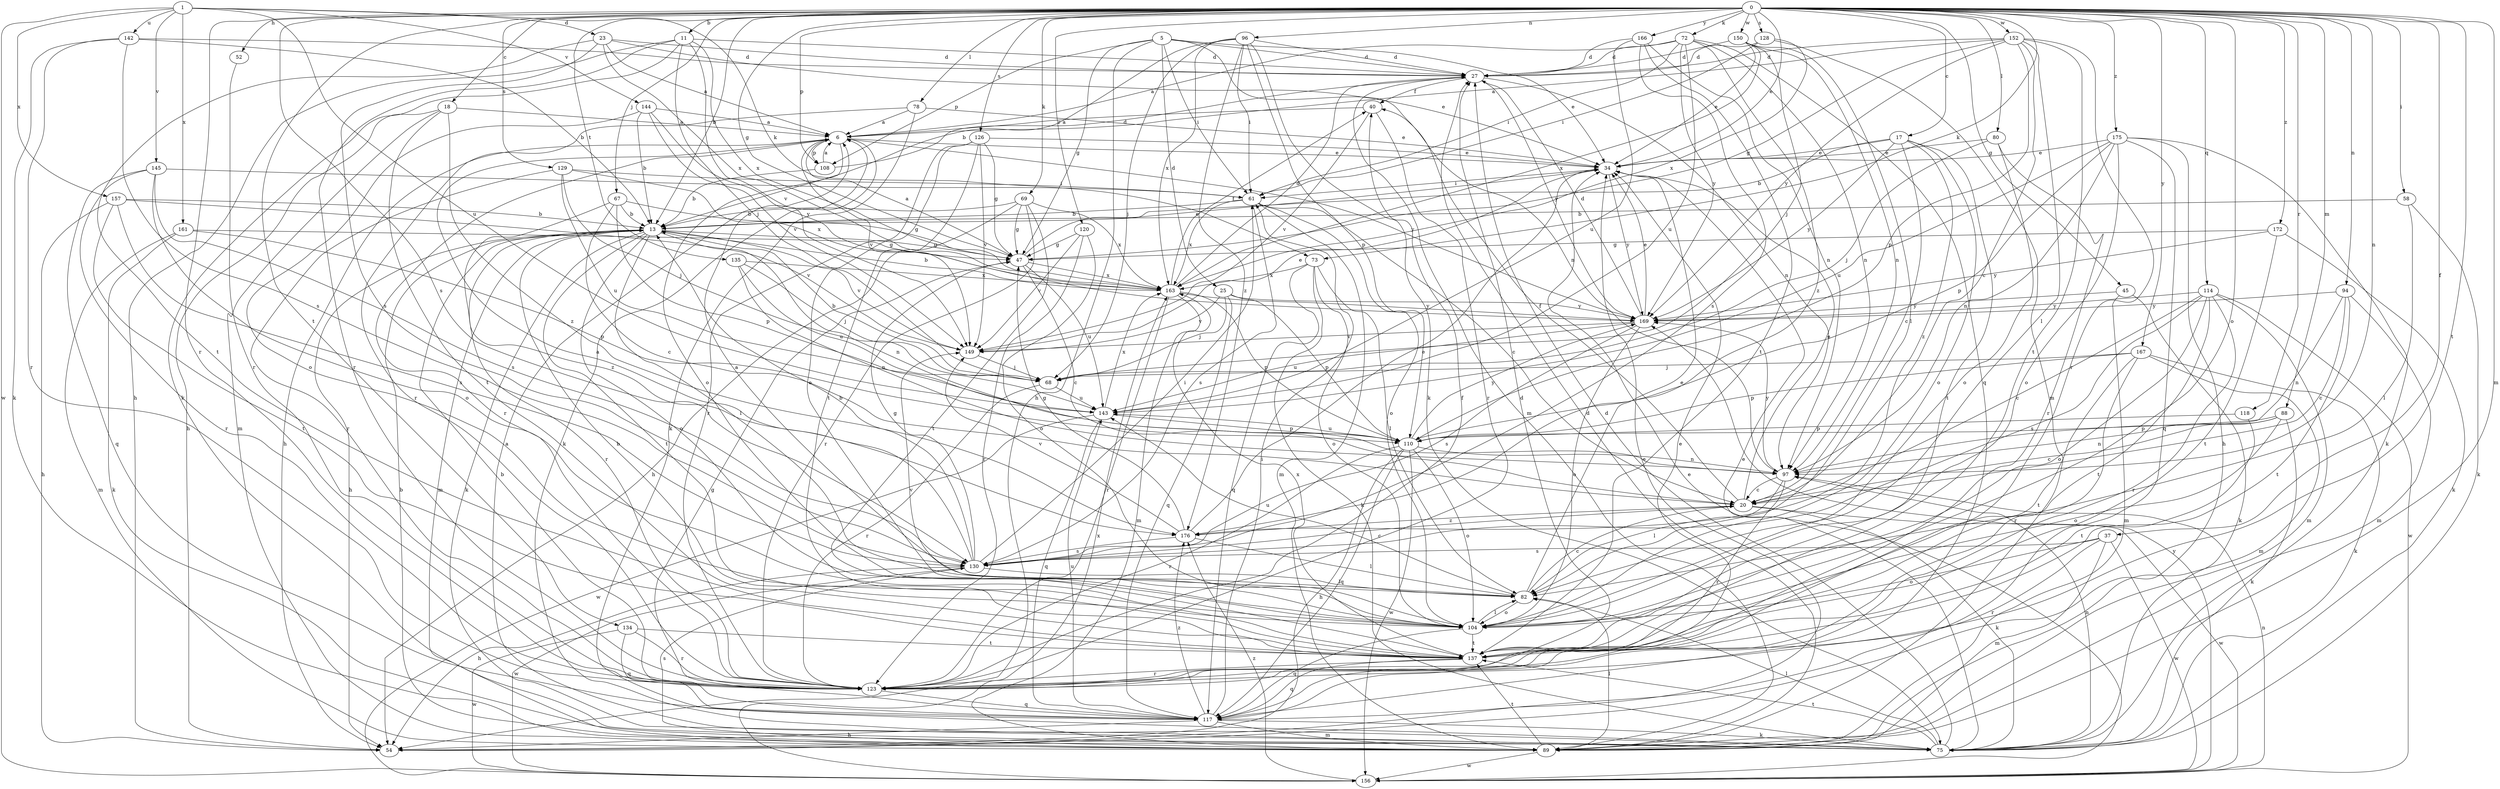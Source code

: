 strict digraph  {
0;
1;
5;
6;
11;
13;
17;
18;
20;
23;
25;
27;
34;
37;
40;
45;
47;
52;
54;
58;
61;
67;
68;
69;
72;
73;
75;
78;
80;
82;
88;
89;
94;
96;
97;
104;
108;
110;
114;
117;
118;
120;
123;
126;
128;
129;
130;
134;
135;
137;
142;
143;
144;
145;
149;
150;
152;
156;
157;
161;
163;
166;
167;
169;
172;
175;
176;
0 -> 11  [label=b];
0 -> 13  [label=b];
0 -> 17  [label=c];
0 -> 18  [label=c];
0 -> 34  [label=e];
0 -> 37  [label=f];
0 -> 45  [label=g];
0 -> 47  [label=g];
0 -> 52  [label=h];
0 -> 58  [label=i];
0 -> 67  [label=j];
0 -> 69  [label=k];
0 -> 72  [label=k];
0 -> 73  [label=k];
0 -> 78  [label=l];
0 -> 80  [label=l];
0 -> 88  [label=m];
0 -> 89  [label=m];
0 -> 94  [label=n];
0 -> 96  [label=n];
0 -> 97  [label=n];
0 -> 104  [label=o];
0 -> 108  [label=p];
0 -> 114  [label=q];
0 -> 118  [label=r];
0 -> 120  [label=r];
0 -> 123  [label=r];
0 -> 126  [label=s];
0 -> 128  [label=s];
0 -> 129  [label=s];
0 -> 130  [label=s];
0 -> 134  [label=t];
0 -> 135  [label=t];
0 -> 137  [label=t];
0 -> 150  [label=w];
0 -> 152  [label=w];
0 -> 166  [label=y];
0 -> 167  [label=y];
0 -> 172  [label=z];
0 -> 175  [label=z];
1 -> 23  [label=d];
1 -> 73  [label=k];
1 -> 142  [label=u];
1 -> 143  [label=u];
1 -> 144  [label=v];
1 -> 145  [label=v];
1 -> 156  [label=w];
1 -> 157  [label=x];
1 -> 161  [label=x];
5 -> 25  [label=d];
5 -> 27  [label=d];
5 -> 34  [label=e];
5 -> 47  [label=g];
5 -> 54  [label=h];
5 -> 61  [label=i];
5 -> 97  [label=n];
5 -> 108  [label=p];
6 -> 34  [label=e];
6 -> 54  [label=h];
6 -> 75  [label=k];
6 -> 104  [label=o];
6 -> 108  [label=p];
6 -> 123  [label=r];
6 -> 149  [label=v];
6 -> 169  [label=y];
11 -> 27  [label=d];
11 -> 54  [label=h];
11 -> 68  [label=j];
11 -> 75  [label=k];
11 -> 123  [label=r];
11 -> 149  [label=v];
11 -> 163  [label=x];
13 -> 47  [label=g];
13 -> 54  [label=h];
13 -> 75  [label=k];
13 -> 82  [label=l];
13 -> 89  [label=m];
13 -> 97  [label=n];
13 -> 104  [label=o];
13 -> 123  [label=r];
13 -> 137  [label=t];
13 -> 149  [label=v];
17 -> 13  [label=b];
17 -> 20  [label=c];
17 -> 34  [label=e];
17 -> 104  [label=o];
17 -> 137  [label=t];
17 -> 169  [label=y];
17 -> 176  [label=z];
18 -> 6  [label=a];
18 -> 54  [label=h];
18 -> 89  [label=m];
18 -> 137  [label=t];
18 -> 176  [label=z];
20 -> 34  [label=e];
20 -> 40  [label=f];
20 -> 75  [label=k];
20 -> 156  [label=w];
20 -> 176  [label=z];
23 -> 6  [label=a];
23 -> 27  [label=d];
23 -> 34  [label=e];
23 -> 130  [label=s];
23 -> 137  [label=t];
23 -> 163  [label=x];
25 -> 68  [label=j];
25 -> 110  [label=p];
25 -> 117  [label=q];
25 -> 149  [label=v];
25 -> 169  [label=y];
27 -> 40  [label=f];
27 -> 89  [label=m];
27 -> 97  [label=n];
27 -> 169  [label=y];
34 -> 61  [label=i];
34 -> 169  [label=y];
37 -> 89  [label=m];
37 -> 104  [label=o];
37 -> 123  [label=r];
37 -> 130  [label=s];
37 -> 156  [label=w];
40 -> 6  [label=a];
40 -> 123  [label=r];
40 -> 149  [label=v];
45 -> 75  [label=k];
45 -> 89  [label=m];
45 -> 169  [label=y];
47 -> 6  [label=a];
47 -> 20  [label=c];
47 -> 34  [label=e];
47 -> 143  [label=u];
47 -> 163  [label=x];
52 -> 123  [label=r];
54 -> 34  [label=e];
58 -> 13  [label=b];
58 -> 75  [label=k];
58 -> 82  [label=l];
61 -> 13  [label=b];
61 -> 20  [label=c];
61 -> 89  [label=m];
61 -> 104  [label=o];
61 -> 130  [label=s];
61 -> 163  [label=x];
67 -> 13  [label=b];
67 -> 20  [label=c];
67 -> 47  [label=g];
67 -> 110  [label=p];
67 -> 176  [label=z];
68 -> 13  [label=b];
68 -> 123  [label=r];
68 -> 143  [label=u];
69 -> 13  [label=b];
69 -> 47  [label=g];
69 -> 54  [label=h];
69 -> 123  [label=r];
69 -> 137  [label=t];
69 -> 163  [label=x];
72 -> 6  [label=a];
72 -> 27  [label=d];
72 -> 61  [label=i];
72 -> 97  [label=n];
72 -> 117  [label=q];
72 -> 143  [label=u];
72 -> 169  [label=y];
72 -> 176  [label=z];
73 -> 75  [label=k];
73 -> 82  [label=l];
73 -> 104  [label=o];
73 -> 117  [label=q];
73 -> 163  [label=x];
75 -> 6  [label=a];
75 -> 27  [label=d];
75 -> 34  [label=e];
75 -> 82  [label=l];
75 -> 97  [label=n];
75 -> 137  [label=t];
78 -> 6  [label=a];
78 -> 34  [label=e];
78 -> 75  [label=k];
78 -> 123  [label=r];
80 -> 34  [label=e];
80 -> 68  [label=j];
80 -> 104  [label=o];
80 -> 123  [label=r];
82 -> 6  [label=a];
82 -> 20  [label=c];
82 -> 34  [label=e];
82 -> 104  [label=o];
82 -> 143  [label=u];
88 -> 20  [label=c];
88 -> 75  [label=k];
88 -> 97  [label=n];
88 -> 104  [label=o];
88 -> 110  [label=p];
89 -> 13  [label=b];
89 -> 27  [label=d];
89 -> 82  [label=l];
89 -> 130  [label=s];
89 -> 137  [label=t];
89 -> 156  [label=w];
94 -> 20  [label=c];
94 -> 89  [label=m];
94 -> 97  [label=n];
94 -> 137  [label=t];
94 -> 169  [label=y];
96 -> 13  [label=b];
96 -> 27  [label=d];
96 -> 61  [label=i];
96 -> 68  [label=j];
96 -> 75  [label=k];
96 -> 110  [label=p];
96 -> 163  [label=x];
96 -> 176  [label=z];
97 -> 20  [label=c];
97 -> 82  [label=l];
97 -> 123  [label=r];
97 -> 169  [label=y];
104 -> 82  [label=l];
104 -> 117  [label=q];
104 -> 137  [label=t];
104 -> 149  [label=v];
108 -> 6  [label=a];
108 -> 13  [label=b];
108 -> 27  [label=d];
110 -> 54  [label=h];
110 -> 97  [label=n];
110 -> 104  [label=o];
110 -> 117  [label=q];
110 -> 123  [label=r];
110 -> 143  [label=u];
110 -> 156  [label=w];
110 -> 169  [label=y];
114 -> 20  [label=c];
114 -> 89  [label=m];
114 -> 104  [label=o];
114 -> 123  [label=r];
114 -> 130  [label=s];
114 -> 137  [label=t];
114 -> 156  [label=w];
114 -> 169  [label=y];
117 -> 13  [label=b];
117 -> 27  [label=d];
117 -> 34  [label=e];
117 -> 47  [label=g];
117 -> 54  [label=h];
117 -> 61  [label=i];
117 -> 75  [label=k];
117 -> 89  [label=m];
117 -> 143  [label=u];
117 -> 176  [label=z];
118 -> 110  [label=p];
118 -> 137  [label=t];
120 -> 47  [label=g];
120 -> 104  [label=o];
120 -> 123  [label=r];
120 -> 149  [label=v];
123 -> 40  [label=f];
123 -> 117  [label=q];
126 -> 34  [label=e];
126 -> 47  [label=g];
126 -> 104  [label=o];
126 -> 123  [label=r];
126 -> 137  [label=t];
126 -> 149  [label=v];
128 -> 27  [label=d];
128 -> 61  [label=i];
128 -> 89  [label=m];
128 -> 163  [label=x];
129 -> 61  [label=i];
129 -> 68  [label=j];
129 -> 123  [label=r];
129 -> 143  [label=u];
129 -> 163  [label=x];
130 -> 6  [label=a];
130 -> 13  [label=b];
130 -> 20  [label=c];
130 -> 47  [label=g];
130 -> 54  [label=h];
130 -> 61  [label=i];
130 -> 82  [label=l];
130 -> 156  [label=w];
134 -> 117  [label=q];
134 -> 123  [label=r];
134 -> 137  [label=t];
134 -> 156  [label=w];
135 -> 68  [label=j];
135 -> 97  [label=n];
135 -> 143  [label=u];
135 -> 163  [label=x];
137 -> 13  [label=b];
137 -> 117  [label=q];
137 -> 123  [label=r];
137 -> 163  [label=x];
142 -> 13  [label=b];
142 -> 27  [label=d];
142 -> 75  [label=k];
142 -> 123  [label=r];
142 -> 130  [label=s];
143 -> 110  [label=p];
143 -> 117  [label=q];
143 -> 156  [label=w];
143 -> 163  [label=x];
144 -> 6  [label=a];
144 -> 13  [label=b];
144 -> 104  [label=o];
144 -> 149  [label=v];
144 -> 169  [label=y];
145 -> 61  [label=i];
145 -> 104  [label=o];
145 -> 117  [label=q];
145 -> 123  [label=r];
145 -> 130  [label=s];
149 -> 34  [label=e];
149 -> 68  [label=j];
150 -> 27  [label=d];
150 -> 34  [label=e];
150 -> 68  [label=j];
150 -> 82  [label=l];
150 -> 97  [label=n];
150 -> 163  [label=x];
152 -> 6  [label=a];
152 -> 20  [label=c];
152 -> 27  [label=d];
152 -> 47  [label=g];
152 -> 82  [label=l];
152 -> 110  [label=p];
152 -> 123  [label=r];
152 -> 137  [label=t];
152 -> 169  [label=y];
156 -> 34  [label=e];
156 -> 97  [label=n];
156 -> 163  [label=x];
156 -> 169  [label=y];
156 -> 176  [label=z];
157 -> 13  [label=b];
157 -> 54  [label=h];
157 -> 130  [label=s];
157 -> 137  [label=t];
157 -> 149  [label=v];
161 -> 47  [label=g];
161 -> 75  [label=k];
161 -> 89  [label=m];
161 -> 110  [label=p];
163 -> 13  [label=b];
163 -> 27  [label=d];
163 -> 40  [label=f];
163 -> 89  [label=m];
163 -> 110  [label=p];
163 -> 123  [label=r];
163 -> 169  [label=y];
166 -> 27  [label=d];
166 -> 97  [label=n];
166 -> 130  [label=s];
166 -> 137  [label=t];
166 -> 143  [label=u];
167 -> 68  [label=j];
167 -> 75  [label=k];
167 -> 89  [label=m];
167 -> 110  [label=p];
167 -> 123  [label=r];
167 -> 137  [label=t];
169 -> 27  [label=d];
169 -> 34  [label=e];
169 -> 104  [label=o];
169 -> 130  [label=s];
169 -> 143  [label=u];
169 -> 149  [label=v];
172 -> 47  [label=g];
172 -> 75  [label=k];
172 -> 137  [label=t];
172 -> 169  [label=y];
175 -> 34  [label=e];
175 -> 54  [label=h];
175 -> 75  [label=k];
175 -> 97  [label=n];
175 -> 104  [label=o];
175 -> 110  [label=p];
175 -> 117  [label=q];
175 -> 143  [label=u];
176 -> 34  [label=e];
176 -> 47  [label=g];
176 -> 82  [label=l];
176 -> 130  [label=s];
176 -> 149  [label=v];
}
